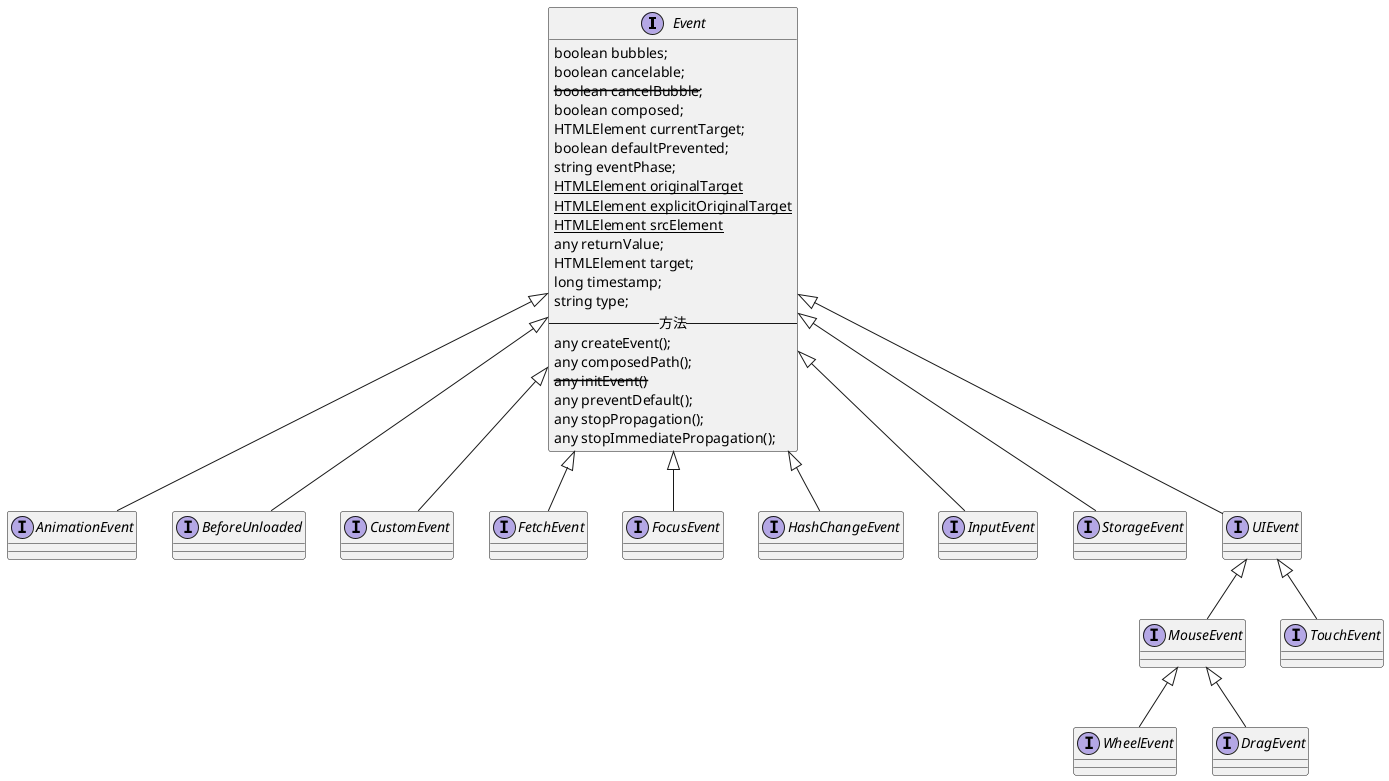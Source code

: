 @startuml Event Interface，表示在DOM中出现的事件
    interface Event {
        boolean bubbles;
        boolean cancelable;
        <s>boolean cancelBubble</s>;
        boolean composed;
        HTMLElement currentTarget;
        boolean defaultPrevented;
        string eventPhase;
        <u>HTMLElement originalTarget</u>
        <u>HTMLElement explicitOriginalTarget</u>
        <u>HTMLElement srcElement</u>
        any returnValue;
        HTMLElement target;
        long timestamp;
        string type;
        -- 方法 --
        any createEvent();
        any composedPath();
        <s>any initEvent()</s>
        any preventDefault();
        any stopPropagation();
        any stopImmediatePropagation();
    }
    interface AnimationEvent {}
    interface BeforeUnloaded {}
    interface CustomEvent {}
    interface FetchEvent {}
    interface FocusEvent {}
    interface HashChangeEvent {}
    interface InputEvent {}
    interface StorageEvent {}
    interface UIEvent {}
    interface MouseEvent {}
    interface TouchEvent {}
    interface WheelEvent {}
    interface DragEvent {}

    Event <|-- AnimationEvent
    Event <|-- BeforeUnloaded
    Event <|-- CustomEvent
    Event <|-- FetchEvent
    Event <|-- FocusEvent
    Event <|-- HashChangeEvent
    Event <|-- InputEvent
    Event <|-- StorageEvent
    Event <|-- UIEvent
    UIEvent <|-- TouchEvent
    UIEvent <|-- MouseEvent
    MouseEvent <|-- WheelEvent
    MouseEvent <|-- DragEvent
@enduml